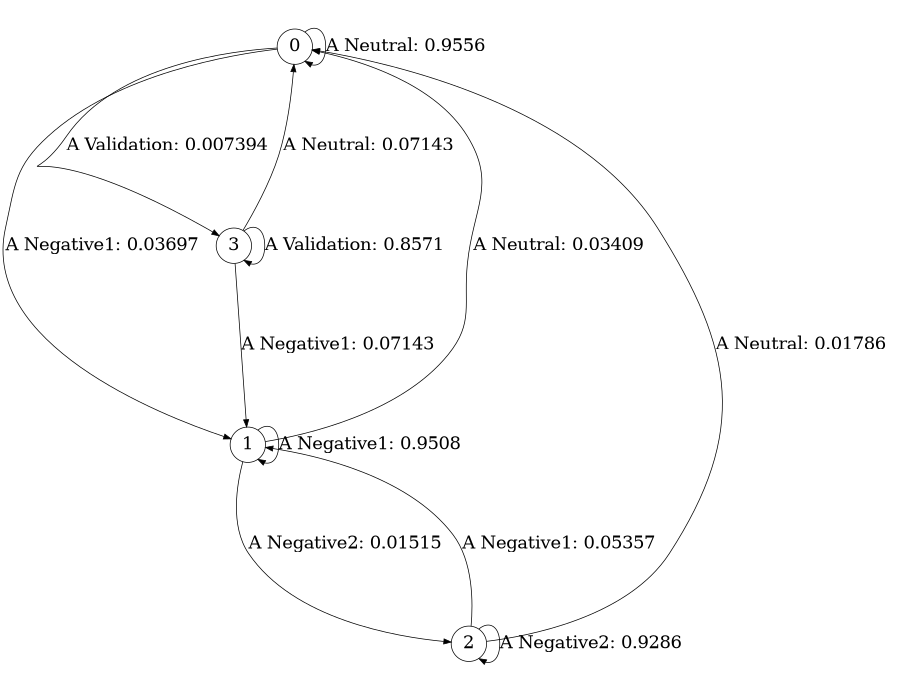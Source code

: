 digraph r42_cssr {
size = "6,8.5";
ratio = "fill";
node [shape = circle];
node [fontsize = 24];
edge [fontsize = 24];
0 -> 0 [label = "A Neutral: 0.9556   "];
0 -> 1 [label = "A Negative1: 0.03697  "];
0 -> 3 [label = "A Validation: 0.007394  "];
1 -> 0 [label = "A Neutral: 0.03409  "];
1 -> 1 [label = "A Negative1: 0.9508   "];
1 -> 2 [label = "A Negative2: 0.01515  "];
2 -> 0 [label = "A Neutral: 0.01786  "];
2 -> 1 [label = "A Negative1: 0.05357  "];
2 -> 2 [label = "A Negative2: 0.9286   "];
3 -> 0 [label = "A Neutral: 0.07143  "];
3 -> 1 [label = "A Negative1: 0.07143  "];
3 -> 3 [label = "A Validation: 0.8571   "];
} 